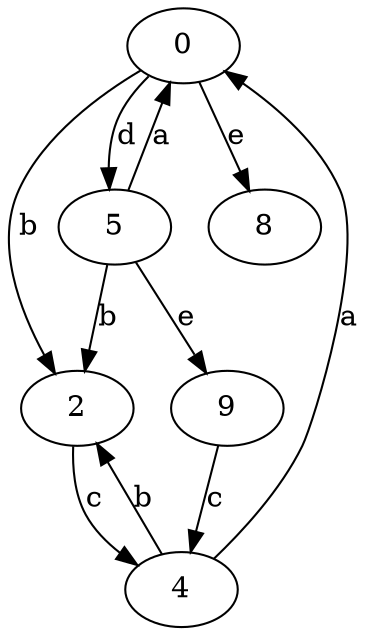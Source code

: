 strict digraph  {
0;
2;
4;
5;
8;
9;
0 -> 2  [label=b];
0 -> 5  [label=d];
0 -> 8  [label=e];
2 -> 4  [label=c];
4 -> 0  [label=a];
4 -> 2  [label=b];
5 -> 0  [label=a];
5 -> 2  [label=b];
5 -> 9  [label=e];
9 -> 4  [label=c];
}

